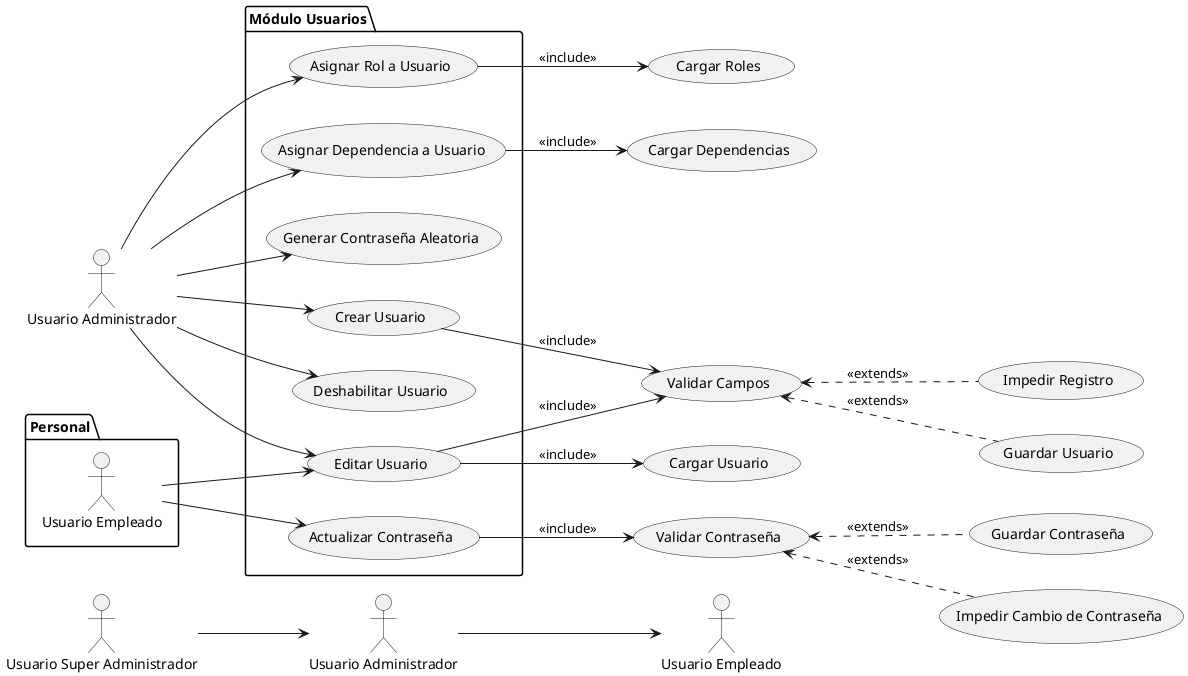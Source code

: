 @startuml "CU - 5 - Módulo de Usuarios - Administrador"

left to right direction

/' === Sección de jerarquias === '/
actor "Usuario Super Administrador" as sadmin1
actor "Usuario Administrador" as admin1
actor "Usuario Empleado" as user1
sadmin1 --> admin1
admin1 --> user1

/' === Sección de actores === '/
actor "Usuario Administrador" as admin

package "Personal" {
    actor "Usuario Empleado" as user
}

/' === Sección de elementos === '/
package "Módulo Usuarios" {
    usecase "Crear Usuario" as user_create
    usecase "Editar Usuario" as user_edit
    usecase "Deshabilitar Usuario" as user_block
    usecase "Asignar Rol a Usuario" as user_assign_role
    usecase "Asignar Dependencia a Usuario" as user_assign_dep
    usecase "Generar Contraseña Aleatoria" as user_generate_password
    usecase "Actualizar Contraseña" as user_update_password
}

(Validar Campos) as validate
(Validar Contraseña) as validate_password
(Impedir Registro) as denegate
(Cargar Usuario) as load
(Guardar Usuario) as save
(Guardar Contraseña) as save_password
(Impedir Cambio de Contraseña) as denegate_password
(Cargar Roles) as load_roles
(Cargar Dependencias) as load_deps

/' === Sección de Relaciones === '/
admin --> user_create
admin --> user_edit
admin --> user_block
admin --> user_assign_role
admin --> user_assign_dep
admin --> user_generate_password

user_create --> validate : <<include>>

validate <.. save : <<extends>>
validate <.. denegate : <<extends>>

user_edit --> load : <<include>>
user_edit --> validate : <<include>>

user_assign_role --> load_roles : <<include>>
user_assign_dep --> load_deps : <<include>>

user --> user_edit
user --> user_update_password
user_update_password --> validate_password : <<include>>
validate_password <.. save_password : <<extends>>
validate_password <.. denegate_password : <<extends>>

@enduml

